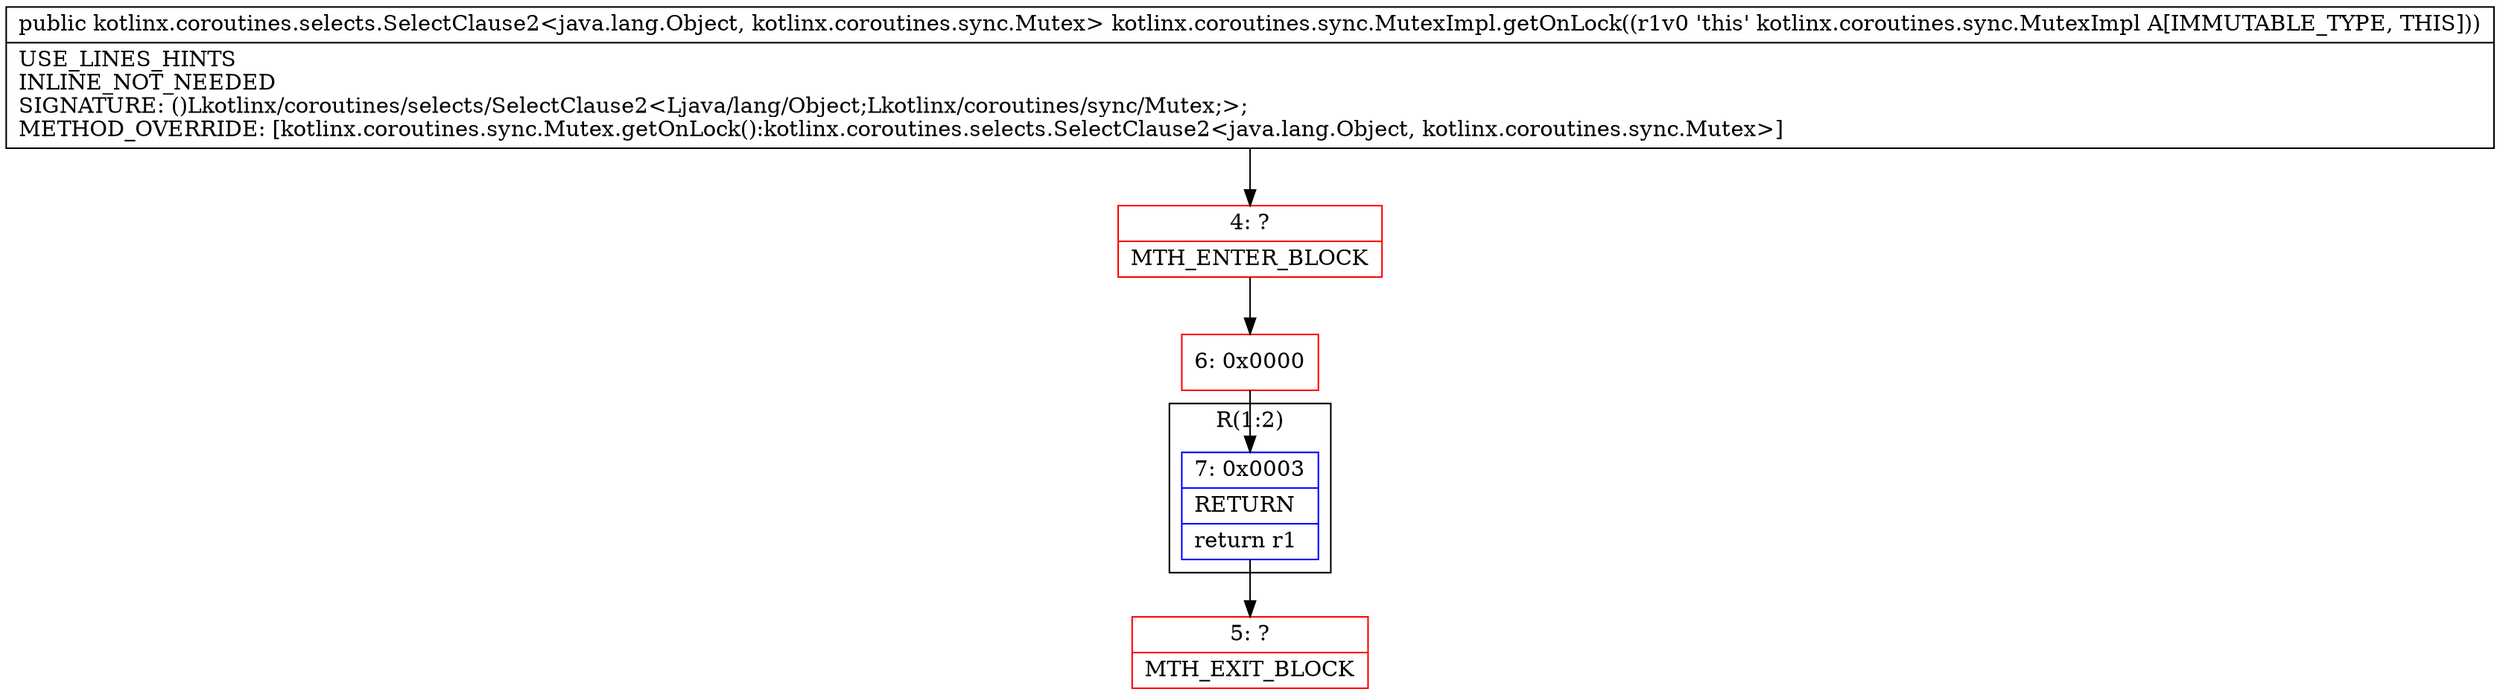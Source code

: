 digraph "CFG forkotlinx.coroutines.sync.MutexImpl.getOnLock()Lkotlinx\/coroutines\/selects\/SelectClause2;" {
subgraph cluster_Region_1619995902 {
label = "R(1:2)";
node [shape=record,color=blue];
Node_7 [shape=record,label="{7\:\ 0x0003|RETURN\l|return r1\l}"];
}
Node_4 [shape=record,color=red,label="{4\:\ ?|MTH_ENTER_BLOCK\l}"];
Node_6 [shape=record,color=red,label="{6\:\ 0x0000}"];
Node_5 [shape=record,color=red,label="{5\:\ ?|MTH_EXIT_BLOCK\l}"];
MethodNode[shape=record,label="{public kotlinx.coroutines.selects.SelectClause2\<java.lang.Object, kotlinx.coroutines.sync.Mutex\> kotlinx.coroutines.sync.MutexImpl.getOnLock((r1v0 'this' kotlinx.coroutines.sync.MutexImpl A[IMMUTABLE_TYPE, THIS]))  | USE_LINES_HINTS\lINLINE_NOT_NEEDED\lSIGNATURE: ()Lkotlinx\/coroutines\/selects\/SelectClause2\<Ljava\/lang\/Object;Lkotlinx\/coroutines\/sync\/Mutex;\>;\lMETHOD_OVERRIDE: [kotlinx.coroutines.sync.Mutex.getOnLock():kotlinx.coroutines.selects.SelectClause2\<java.lang.Object, kotlinx.coroutines.sync.Mutex\>]\l}"];
MethodNode -> Node_4;Node_7 -> Node_5;
Node_4 -> Node_6;
Node_6 -> Node_7;
}

